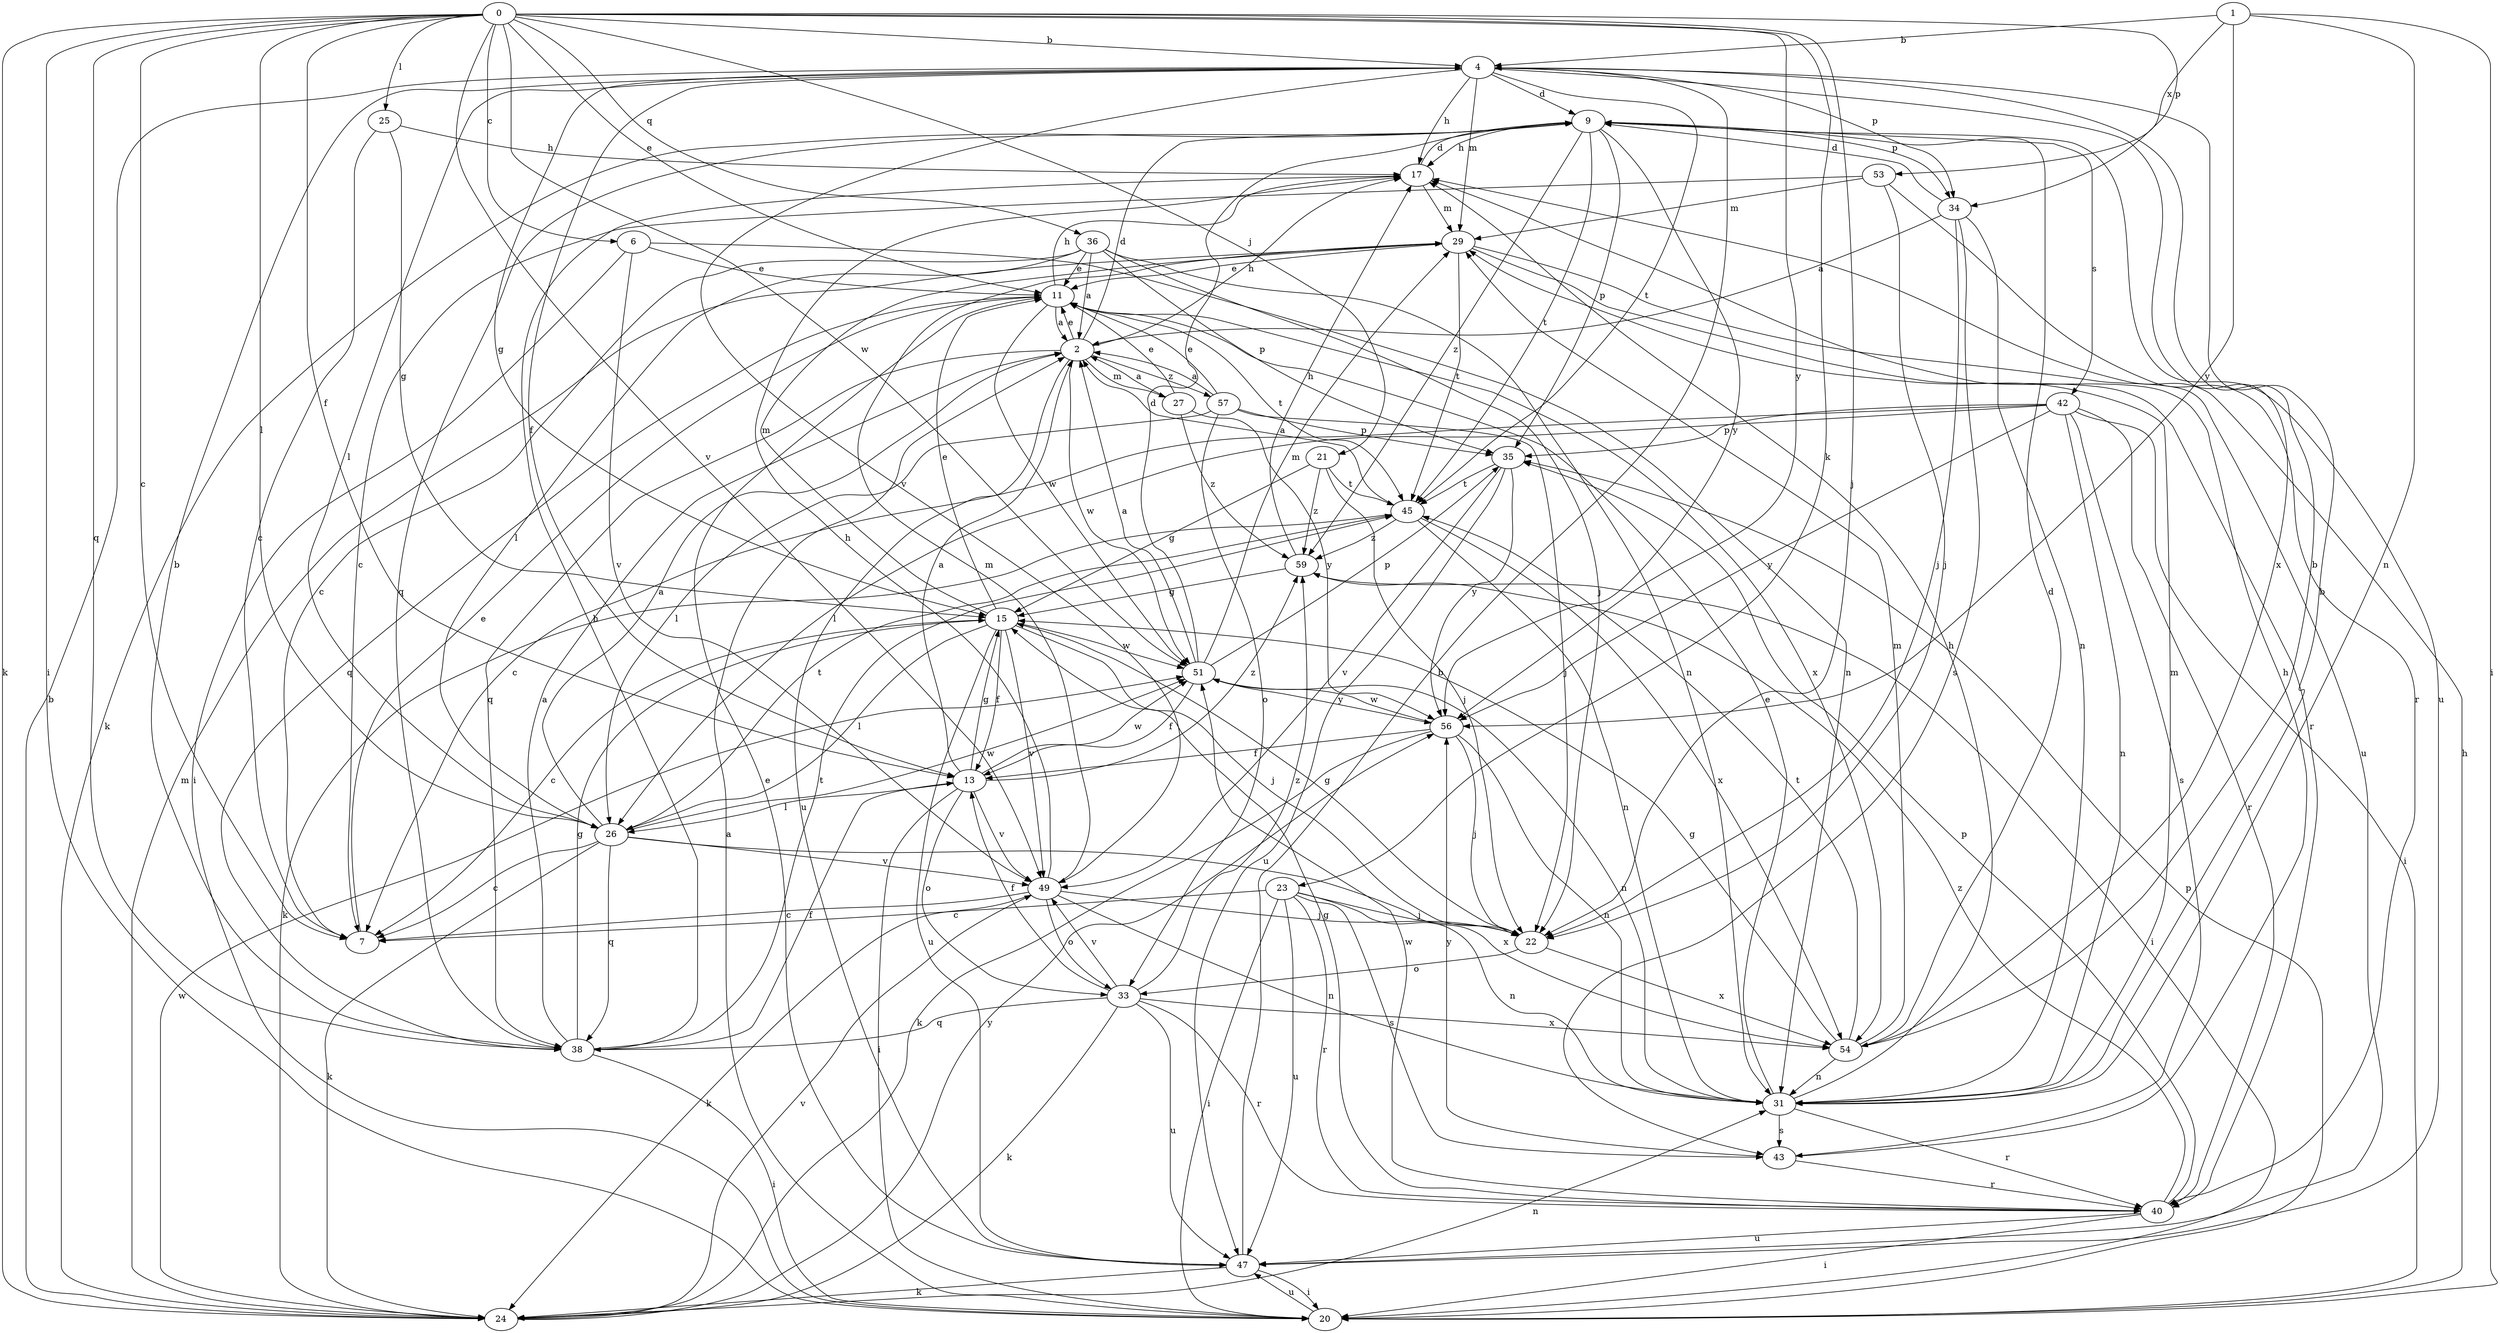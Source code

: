 strict digraph  {
0;
1;
2;
4;
6;
7;
9;
11;
13;
15;
17;
20;
21;
22;
23;
24;
25;
26;
27;
29;
31;
33;
34;
35;
36;
38;
40;
42;
43;
45;
47;
49;
51;
53;
54;
56;
57;
59;
0 -> 4  [label=b];
0 -> 6  [label=c];
0 -> 7  [label=c];
0 -> 11  [label=e];
0 -> 13  [label=f];
0 -> 20  [label=i];
0 -> 21  [label=j];
0 -> 22  [label=j];
0 -> 23  [label=k];
0 -> 24  [label=k];
0 -> 25  [label=l];
0 -> 26  [label=l];
0 -> 34  [label=p];
0 -> 36  [label=q];
0 -> 38  [label=q];
0 -> 49  [label=v];
0 -> 51  [label=w];
0 -> 56  [label=y];
1 -> 4  [label=b];
1 -> 20  [label=i];
1 -> 31  [label=n];
1 -> 53  [label=x];
1 -> 56  [label=y];
2 -> 9  [label=d];
2 -> 11  [label=e];
2 -> 17  [label=h];
2 -> 27  [label=m];
2 -> 38  [label=q];
2 -> 47  [label=u];
2 -> 51  [label=w];
2 -> 57  [label=z];
4 -> 9  [label=d];
4 -> 13  [label=f];
4 -> 15  [label=g];
4 -> 17  [label=h];
4 -> 26  [label=l];
4 -> 29  [label=m];
4 -> 34  [label=p];
4 -> 45  [label=t];
4 -> 49  [label=v];
4 -> 54  [label=x];
6 -> 11  [label=e];
6 -> 20  [label=i];
6 -> 31  [label=n];
6 -> 49  [label=v];
7 -> 11  [label=e];
9 -> 17  [label=h];
9 -> 24  [label=k];
9 -> 34  [label=p];
9 -> 35  [label=p];
9 -> 38  [label=q];
9 -> 42  [label=s];
9 -> 45  [label=t];
9 -> 47  [label=u];
9 -> 56  [label=y];
9 -> 59  [label=z];
11 -> 2  [label=a];
11 -> 17  [label=h];
11 -> 38  [label=q];
11 -> 45  [label=t];
11 -> 51  [label=w];
11 -> 54  [label=x];
13 -> 2  [label=a];
13 -> 15  [label=g];
13 -> 20  [label=i];
13 -> 26  [label=l];
13 -> 33  [label=o];
13 -> 49  [label=v];
13 -> 51  [label=w];
13 -> 59  [label=z];
15 -> 7  [label=c];
15 -> 11  [label=e];
15 -> 13  [label=f];
15 -> 22  [label=j];
15 -> 26  [label=l];
15 -> 29  [label=m];
15 -> 47  [label=u];
15 -> 49  [label=v];
15 -> 51  [label=w];
17 -> 9  [label=d];
17 -> 29  [label=m];
20 -> 2  [label=a];
20 -> 17  [label=h];
20 -> 35  [label=p];
20 -> 47  [label=u];
21 -> 15  [label=g];
21 -> 22  [label=j];
21 -> 45  [label=t];
21 -> 59  [label=z];
22 -> 15  [label=g];
22 -> 33  [label=o];
22 -> 54  [label=x];
23 -> 7  [label=c];
23 -> 20  [label=i];
23 -> 22  [label=j];
23 -> 31  [label=n];
23 -> 40  [label=r];
23 -> 43  [label=s];
23 -> 47  [label=u];
24 -> 4  [label=b];
24 -> 29  [label=m];
24 -> 31  [label=n];
24 -> 49  [label=v];
24 -> 51  [label=w];
24 -> 56  [label=y];
25 -> 7  [label=c];
25 -> 15  [label=g];
25 -> 17  [label=h];
26 -> 2  [label=a];
26 -> 7  [label=c];
26 -> 24  [label=k];
26 -> 38  [label=q];
26 -> 45  [label=t];
26 -> 49  [label=v];
26 -> 51  [label=w];
26 -> 54  [label=x];
27 -> 2  [label=a];
27 -> 11  [label=e];
27 -> 56  [label=y];
27 -> 59  [label=z];
29 -> 11  [label=e];
29 -> 40  [label=r];
29 -> 45  [label=t];
29 -> 47  [label=u];
31 -> 4  [label=b];
31 -> 11  [label=e];
31 -> 17  [label=h];
31 -> 29  [label=m];
31 -> 40  [label=r];
31 -> 43  [label=s];
33 -> 13  [label=f];
33 -> 24  [label=k];
33 -> 38  [label=q];
33 -> 40  [label=r];
33 -> 47  [label=u];
33 -> 49  [label=v];
33 -> 54  [label=x];
33 -> 59  [label=z];
34 -> 2  [label=a];
34 -> 9  [label=d];
34 -> 22  [label=j];
34 -> 31  [label=n];
34 -> 43  [label=s];
35 -> 45  [label=t];
35 -> 47  [label=u];
35 -> 49  [label=v];
35 -> 56  [label=y];
36 -> 2  [label=a];
36 -> 7  [label=c];
36 -> 11  [label=e];
36 -> 22  [label=j];
36 -> 26  [label=l];
36 -> 31  [label=n];
36 -> 35  [label=p];
38 -> 2  [label=a];
38 -> 4  [label=b];
38 -> 13  [label=f];
38 -> 15  [label=g];
38 -> 17  [label=h];
38 -> 20  [label=i];
38 -> 45  [label=t];
40 -> 15  [label=g];
40 -> 20  [label=i];
40 -> 35  [label=p];
40 -> 47  [label=u];
40 -> 51  [label=w];
40 -> 59  [label=z];
42 -> 7  [label=c];
42 -> 20  [label=i];
42 -> 26  [label=l];
42 -> 31  [label=n];
42 -> 35  [label=p];
42 -> 40  [label=r];
42 -> 43  [label=s];
42 -> 56  [label=y];
43 -> 17  [label=h];
43 -> 40  [label=r];
43 -> 56  [label=y];
45 -> 2  [label=a];
45 -> 24  [label=k];
45 -> 31  [label=n];
45 -> 54  [label=x];
45 -> 59  [label=z];
47 -> 4  [label=b];
47 -> 11  [label=e];
47 -> 20  [label=i];
47 -> 24  [label=k];
49 -> 7  [label=c];
49 -> 17  [label=h];
49 -> 22  [label=j];
49 -> 24  [label=k];
49 -> 29  [label=m];
49 -> 31  [label=n];
49 -> 33  [label=o];
51 -> 2  [label=a];
51 -> 9  [label=d];
51 -> 13  [label=f];
51 -> 29  [label=m];
51 -> 31  [label=n];
51 -> 35  [label=p];
51 -> 56  [label=y];
53 -> 7  [label=c];
53 -> 22  [label=j];
53 -> 29  [label=m];
53 -> 40  [label=r];
54 -> 4  [label=b];
54 -> 9  [label=d];
54 -> 15  [label=g];
54 -> 29  [label=m];
54 -> 31  [label=n];
54 -> 45  [label=t];
56 -> 13  [label=f];
56 -> 22  [label=j];
56 -> 24  [label=k];
56 -> 31  [label=n];
56 -> 51  [label=w];
57 -> 2  [label=a];
57 -> 11  [label=e];
57 -> 22  [label=j];
57 -> 26  [label=l];
57 -> 33  [label=o];
57 -> 35  [label=p];
59 -> 15  [label=g];
59 -> 17  [label=h];
59 -> 20  [label=i];
}
